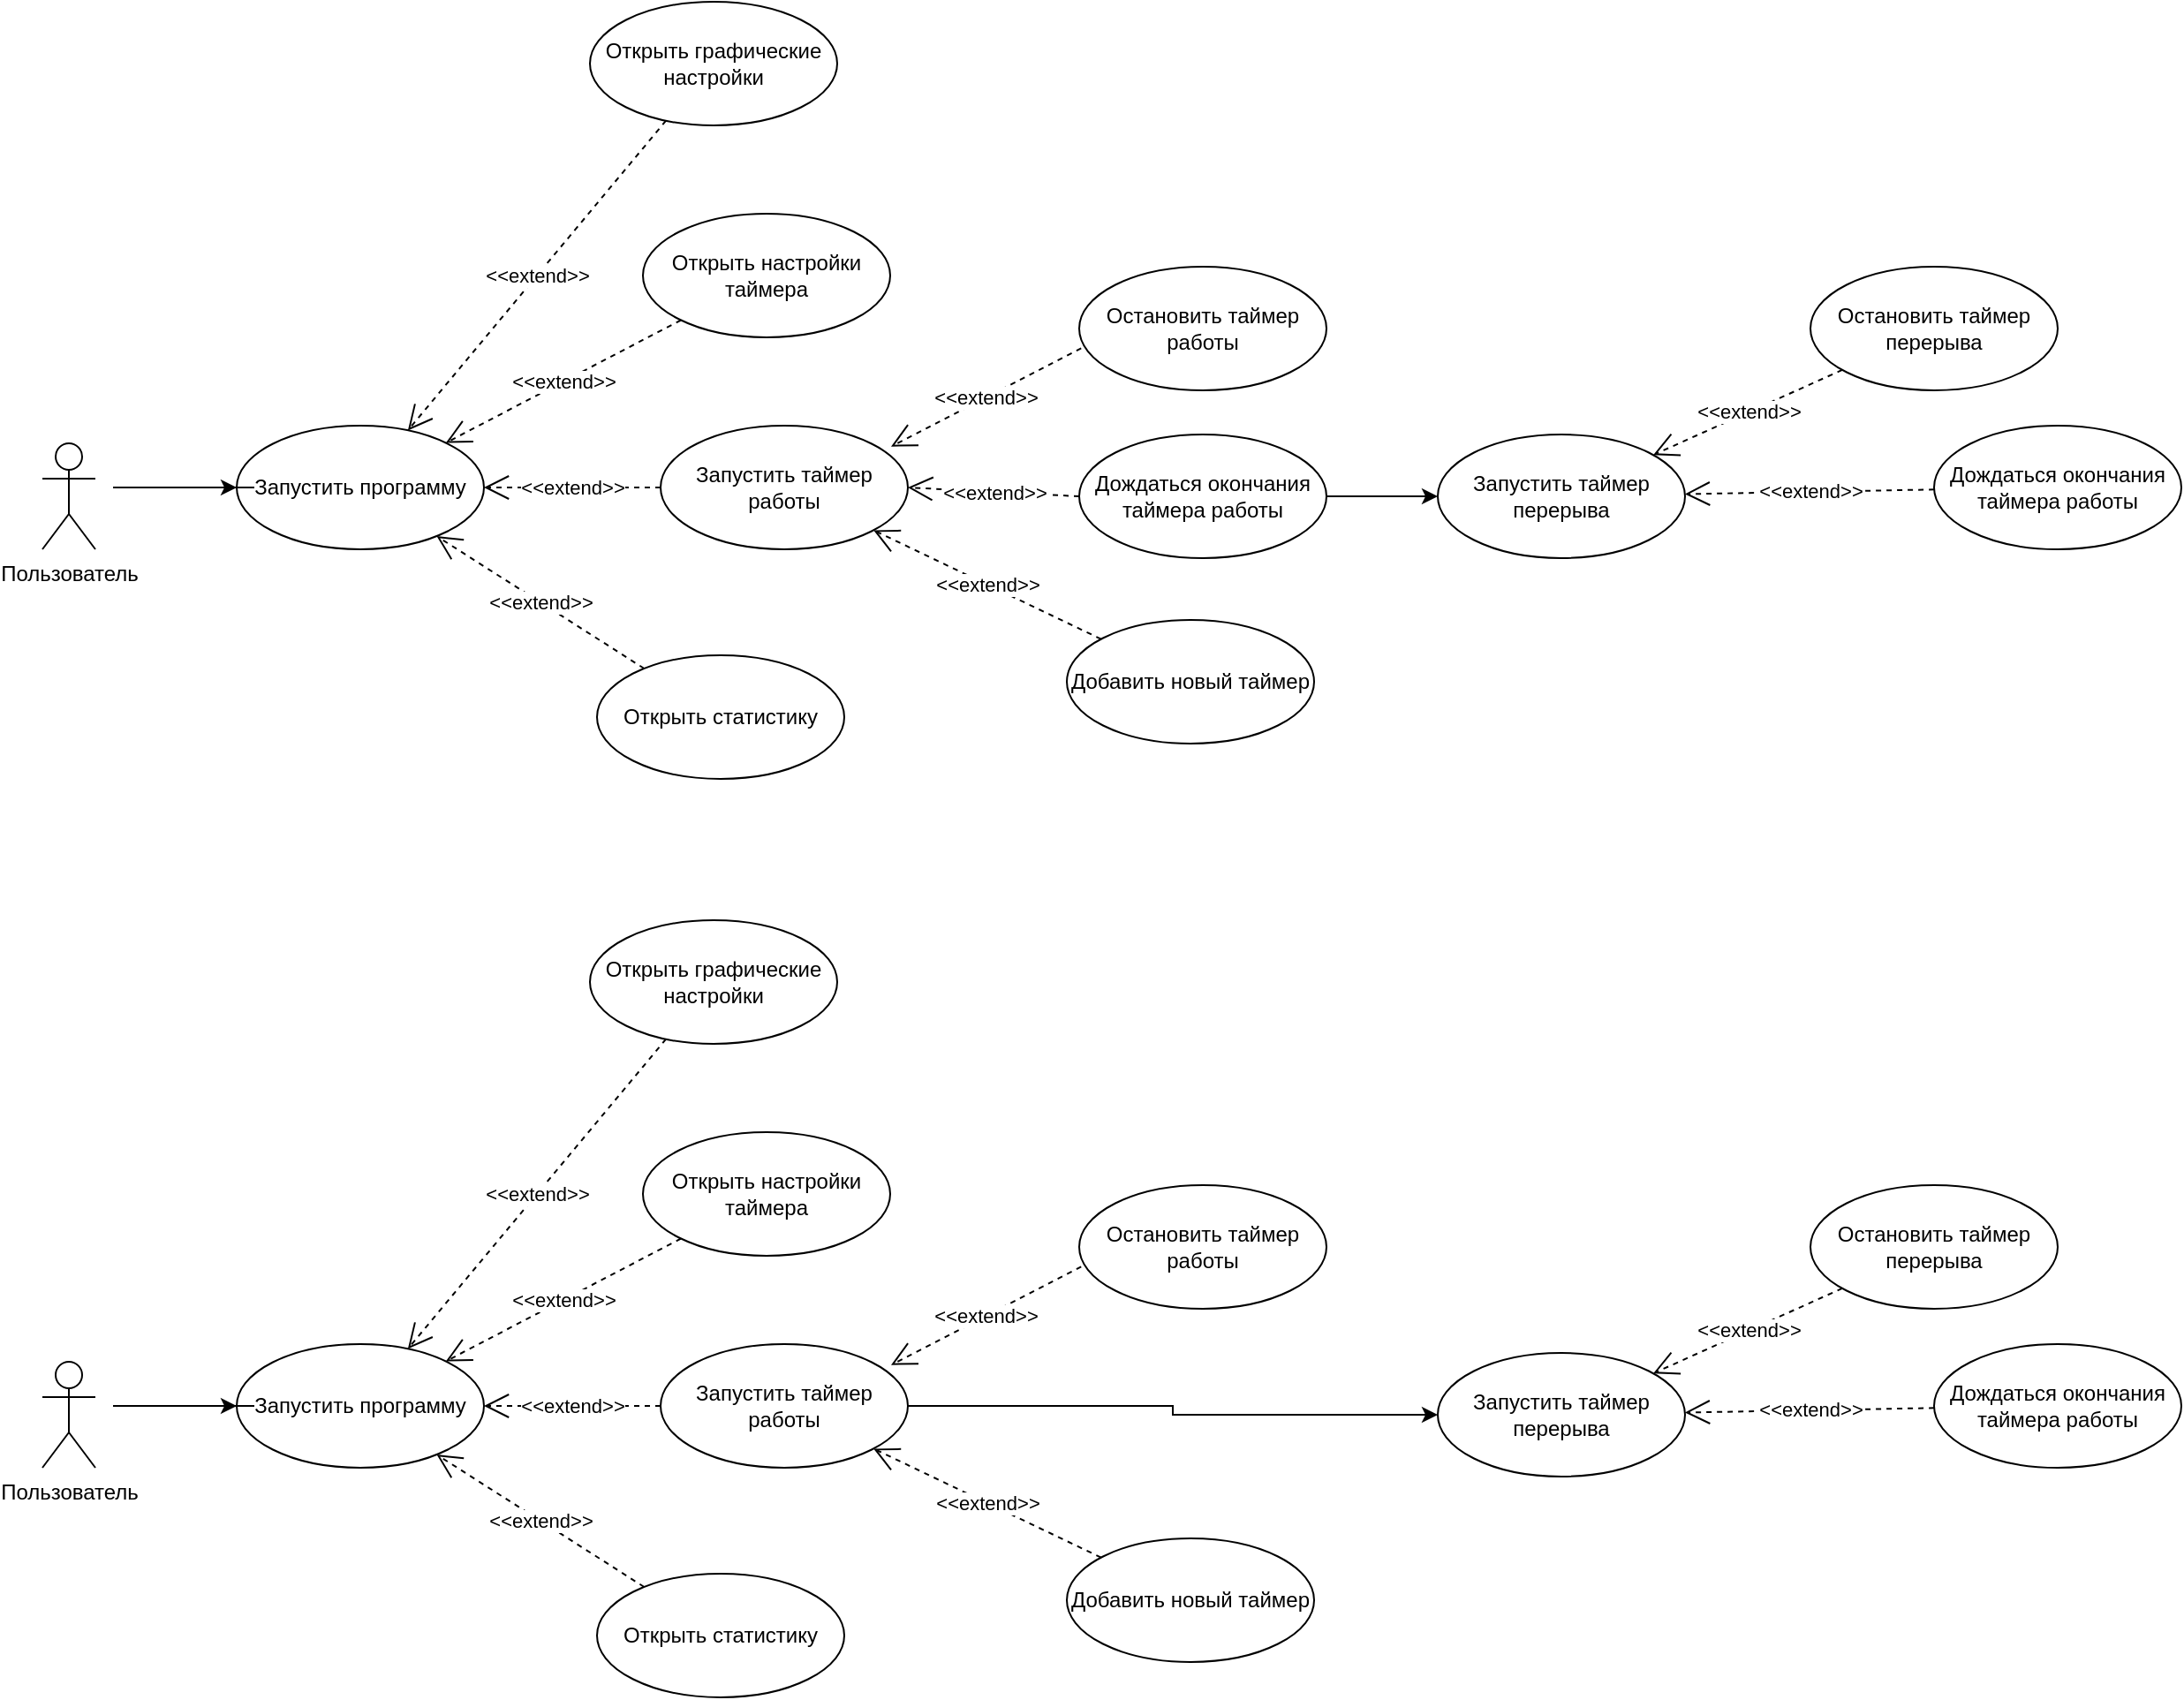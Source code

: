 <mxfile version="24.4.8" type="device">
  <diagram name="Страница — 1" id="LDDiV4sWsg-1LrhXazHE">
    <mxGraphModel dx="1395" dy="712" grid="1" gridSize="10" guides="1" tooltips="1" connect="1" arrows="1" fold="1" page="1" pageScale="1" pageWidth="827" pageHeight="1169" math="0" shadow="0">
      <root>
        <mxCell id="0" />
        <mxCell id="1" parent="0" />
        <mxCell id="_H8PyPT_IZnhRKHFAVXN-1" value="Пользователь" style="shape=umlActor;verticalLabelPosition=bottom;verticalAlign=top;html=1;" parent="1" vertex="1">
          <mxGeometry x="100" y="360" width="30" height="60" as="geometry" />
        </mxCell>
        <mxCell id="_H8PyPT_IZnhRKHFAVXN-2" value="Запустить программу" style="ellipse;whiteSpace=wrap;html=1;" parent="1" vertex="1">
          <mxGeometry x="210" y="350" width="140" height="70" as="geometry" />
        </mxCell>
        <mxCell id="0V17vzB8R0esJhWpNjQI-12" style="edgeStyle=orthogonalEdgeStyle;rounded=0;orthogonalLoop=1;jettySize=auto;html=1;entryX=0;entryY=0.5;entryDx=0;entryDy=0;" edge="1" parent="1" source="_H8PyPT_IZnhRKHFAVXN-3" target="_H8PyPT_IZnhRKHFAVXN-2">
          <mxGeometry relative="1" as="geometry" />
        </mxCell>
        <mxCell id="_H8PyPT_IZnhRKHFAVXN-3" value="" style="line;strokeWidth=1;fillColor=none;align=left;verticalAlign=middle;spacingTop=-1;spacingLeft=3;spacingRight=3;rotatable=0;labelPosition=right;points=[];portConstraint=eastwest;strokeColor=inherit;" parent="1" vertex="1">
          <mxGeometry x="140" y="381" width="60" height="8" as="geometry" />
        </mxCell>
        <mxCell id="0V17vzB8R0esJhWpNjQI-2" value="Запустить таймер&lt;div&gt;работы&lt;/div&gt;" style="ellipse;whiteSpace=wrap;html=1;" vertex="1" parent="1">
          <mxGeometry x="450" y="350" width="140" height="70" as="geometry" />
        </mxCell>
        <mxCell id="0V17vzB8R0esJhWpNjQI-4" value="Остановить таймер&lt;div&gt;работы&lt;/div&gt;" style="ellipse;whiteSpace=wrap;html=1;" vertex="1" parent="1">
          <mxGeometry x="687" y="260" width="140" height="70" as="geometry" />
        </mxCell>
        <mxCell id="0V17vzB8R0esJhWpNjQI-22" value="" style="edgeStyle=orthogonalEdgeStyle;rounded=0;orthogonalLoop=1;jettySize=auto;html=1;" edge="1" parent="1" source="0V17vzB8R0esJhWpNjQI-5" target="0V17vzB8R0esJhWpNjQI-21">
          <mxGeometry relative="1" as="geometry" />
        </mxCell>
        <mxCell id="0V17vzB8R0esJhWpNjQI-5" value="Дождаться окончания таймера работы" style="ellipse;whiteSpace=wrap;html=1;" vertex="1" parent="1">
          <mxGeometry x="687" y="355" width="140" height="70" as="geometry" />
        </mxCell>
        <mxCell id="0V17vzB8R0esJhWpNjQI-7" value="&amp;lt;&amp;lt;extend&amp;gt;&amp;gt;" style="endArrow=open;endSize=12;dashed=1;html=1;rounded=0;exitX=0.008;exitY=0.66;exitDx=0;exitDy=0;exitPerimeter=0;entryX=0.932;entryY=0.169;entryDx=0;entryDy=0;entryPerimeter=0;" edge="1" parent="1" source="0V17vzB8R0esJhWpNjQI-4" target="0V17vzB8R0esJhWpNjQI-2">
          <mxGeometry width="160" relative="1" as="geometry">
            <mxPoint x="630" y="300" as="sourcePoint" />
            <mxPoint x="790" y="300" as="targetPoint" />
          </mxGeometry>
        </mxCell>
        <mxCell id="0V17vzB8R0esJhWpNjQI-8" value="&amp;lt;&amp;lt;extend&amp;gt;&amp;gt;" style="endArrow=open;endSize=12;dashed=1;html=1;rounded=0;exitX=0;exitY=0.5;exitDx=0;exitDy=0;entryX=1;entryY=0.5;entryDx=0;entryDy=0;" edge="1" parent="1" source="0V17vzB8R0esJhWpNjQI-5" target="0V17vzB8R0esJhWpNjQI-2">
          <mxGeometry width="160" relative="1" as="geometry">
            <mxPoint x="698" y="316" as="sourcePoint" />
            <mxPoint x="650" y="377" as="targetPoint" />
          </mxGeometry>
        </mxCell>
        <mxCell id="0V17vzB8R0esJhWpNjQI-14" value="Открыть настройки таймера" style="ellipse;whiteSpace=wrap;html=1;" vertex="1" parent="1">
          <mxGeometry x="440" y="230" width="140" height="70" as="geometry" />
        </mxCell>
        <mxCell id="0V17vzB8R0esJhWpNjQI-15" value="Открыть статистику" style="ellipse;whiteSpace=wrap;html=1;" vertex="1" parent="1">
          <mxGeometry x="414" y="480" width="140" height="70" as="geometry" />
        </mxCell>
        <mxCell id="0V17vzB8R0esJhWpNjQI-16" value="&amp;lt;&amp;lt;extend&amp;gt;&amp;gt;" style="endArrow=open;endSize=12;dashed=1;html=1;rounded=0;" edge="1" parent="1" source="0V17vzB8R0esJhWpNjQI-15" target="_H8PyPT_IZnhRKHFAVXN-2">
          <mxGeometry width="160" relative="1" as="geometry">
            <mxPoint x="420" y="510" as="sourcePoint" />
            <mxPoint x="580" y="510" as="targetPoint" />
          </mxGeometry>
        </mxCell>
        <mxCell id="0V17vzB8R0esJhWpNjQI-17" value="&amp;lt;&amp;lt;extend&amp;gt;&amp;gt;" style="endArrow=open;endSize=12;dashed=1;html=1;rounded=0;" edge="1" parent="1" source="0V17vzB8R0esJhWpNjQI-2" target="_H8PyPT_IZnhRKHFAVXN-2">
          <mxGeometry width="160" relative="1" as="geometry">
            <mxPoint x="448" y="455" as="sourcePoint" />
            <mxPoint x="330" y="381" as="targetPoint" />
          </mxGeometry>
        </mxCell>
        <mxCell id="0V17vzB8R0esJhWpNjQI-18" value="&amp;lt;&amp;lt;extend&amp;gt;&amp;gt;" style="endArrow=open;endSize=12;dashed=1;html=1;rounded=0;" edge="1" parent="1" source="0V17vzB8R0esJhWpNjQI-14" target="_H8PyPT_IZnhRKHFAVXN-2">
          <mxGeometry width="160" relative="1" as="geometry">
            <mxPoint x="438" y="334" as="sourcePoint" />
            <mxPoint x="320" y="260" as="targetPoint" />
          </mxGeometry>
        </mxCell>
        <mxCell id="0V17vzB8R0esJhWpNjQI-19" value="Добавить новый таймер" style="ellipse;whiteSpace=wrap;html=1;" vertex="1" parent="1">
          <mxGeometry x="680" y="460" width="140" height="70" as="geometry" />
        </mxCell>
        <mxCell id="0V17vzB8R0esJhWpNjQI-20" value="&amp;lt;&amp;lt;extend&amp;gt;&amp;gt;" style="endArrow=open;endSize=12;dashed=1;html=1;rounded=0;" edge="1" parent="1" source="0V17vzB8R0esJhWpNjQI-19" target="0V17vzB8R0esJhWpNjQI-2">
          <mxGeometry width="160" relative="1" as="geometry">
            <mxPoint x="677" y="465" as="sourcePoint" />
            <mxPoint x="580" y="460" as="targetPoint" />
          </mxGeometry>
        </mxCell>
        <mxCell id="0V17vzB8R0esJhWpNjQI-21" value="Запустить таймер перерыва" style="ellipse;whiteSpace=wrap;html=1;" vertex="1" parent="1">
          <mxGeometry x="890" y="355" width="140" height="70" as="geometry" />
        </mxCell>
        <mxCell id="0V17vzB8R0esJhWpNjQI-23" value="Остановить таймер&lt;div&gt;перерыва&lt;/div&gt;" style="ellipse;whiteSpace=wrap;html=1;" vertex="1" parent="1">
          <mxGeometry x="1101" y="260" width="140" height="70" as="geometry" />
        </mxCell>
        <mxCell id="0V17vzB8R0esJhWpNjQI-24" value="&amp;lt;&amp;lt;extend&amp;gt;&amp;gt;" style="endArrow=open;endSize=12;dashed=1;html=1;rounded=0;" edge="1" parent="1" source="0V17vzB8R0esJhWpNjQI-23" target="0V17vzB8R0esJhWpNjQI-21">
          <mxGeometry width="160" relative="1" as="geometry">
            <mxPoint x="1138" y="316" as="sourcePoint" />
            <mxPoint x="1030" y="372" as="targetPoint" />
          </mxGeometry>
        </mxCell>
        <mxCell id="0V17vzB8R0esJhWpNjQI-25" value="Открыть графические настройки" style="ellipse;whiteSpace=wrap;html=1;" vertex="1" parent="1">
          <mxGeometry x="410" y="110" width="140" height="70" as="geometry" />
        </mxCell>
        <mxCell id="0V17vzB8R0esJhWpNjQI-27" value="&amp;lt;&amp;lt;extend&amp;gt;&amp;gt;" style="endArrow=open;endSize=12;dashed=1;html=1;rounded=0;" edge="1" parent="1" source="0V17vzB8R0esJhWpNjQI-25" target="_H8PyPT_IZnhRKHFAVXN-2">
          <mxGeometry width="160" relative="1" as="geometry">
            <mxPoint x="445" y="302" as="sourcePoint" />
            <mxPoint x="335" y="368" as="targetPoint" />
          </mxGeometry>
        </mxCell>
        <mxCell id="0V17vzB8R0esJhWpNjQI-29" value="Дождаться окончания таймера работы" style="ellipse;whiteSpace=wrap;html=1;" vertex="1" parent="1">
          <mxGeometry x="1171" y="350" width="140" height="70" as="geometry" />
        </mxCell>
        <mxCell id="0V17vzB8R0esJhWpNjQI-31" value="&amp;lt;&amp;lt;extend&amp;gt;&amp;gt;" style="endArrow=open;endSize=12;dashed=1;html=1;rounded=0;" edge="1" parent="1" source="0V17vzB8R0esJhWpNjQI-29" target="0V17vzB8R0esJhWpNjQI-21">
          <mxGeometry width="160" relative="1" as="geometry">
            <mxPoint x="1129" y="328" as="sourcePoint" />
            <mxPoint x="1022" y="377" as="targetPoint" />
          </mxGeometry>
        </mxCell>
        <mxCell id="0V17vzB8R0esJhWpNjQI-32" value="Пользователь" style="shape=umlActor;verticalLabelPosition=bottom;verticalAlign=top;html=1;" vertex="1" parent="1">
          <mxGeometry x="100" y="880" width="30" height="60" as="geometry" />
        </mxCell>
        <mxCell id="0V17vzB8R0esJhWpNjQI-33" value="Запустить программу" style="ellipse;whiteSpace=wrap;html=1;" vertex="1" parent="1">
          <mxGeometry x="210" y="870" width="140" height="70" as="geometry" />
        </mxCell>
        <mxCell id="0V17vzB8R0esJhWpNjQI-34" style="edgeStyle=orthogonalEdgeStyle;rounded=0;orthogonalLoop=1;jettySize=auto;html=1;entryX=0;entryY=0.5;entryDx=0;entryDy=0;" edge="1" parent="1" source="0V17vzB8R0esJhWpNjQI-35" target="0V17vzB8R0esJhWpNjQI-33">
          <mxGeometry relative="1" as="geometry" />
        </mxCell>
        <mxCell id="0V17vzB8R0esJhWpNjQI-35" value="" style="line;strokeWidth=1;fillColor=none;align=left;verticalAlign=middle;spacingTop=-1;spacingLeft=3;spacingRight=3;rotatable=0;labelPosition=right;points=[];portConstraint=eastwest;strokeColor=inherit;" vertex="1" parent="1">
          <mxGeometry x="140" y="901" width="60" height="8" as="geometry" />
        </mxCell>
        <mxCell id="0V17vzB8R0esJhWpNjQI-36" value="Запустить таймер&lt;div&gt;работы&lt;/div&gt;" style="ellipse;whiteSpace=wrap;html=1;" vertex="1" parent="1">
          <mxGeometry x="450" y="870" width="140" height="70" as="geometry" />
        </mxCell>
        <mxCell id="0V17vzB8R0esJhWpNjQI-37" value="Остановить таймер&lt;div&gt;работы&lt;/div&gt;" style="ellipse;whiteSpace=wrap;html=1;" vertex="1" parent="1">
          <mxGeometry x="687" y="780" width="140" height="70" as="geometry" />
        </mxCell>
        <mxCell id="0V17vzB8R0esJhWpNjQI-38" value="" style="edgeStyle=orthogonalEdgeStyle;rounded=0;orthogonalLoop=1;jettySize=auto;html=1;exitX=1;exitY=0.5;exitDx=0;exitDy=0;" edge="1" parent="1" source="0V17vzB8R0esJhWpNjQI-36" target="0V17vzB8R0esJhWpNjQI-49">
          <mxGeometry relative="1" as="geometry">
            <mxPoint x="827" y="910" as="sourcePoint" />
          </mxGeometry>
        </mxCell>
        <mxCell id="0V17vzB8R0esJhWpNjQI-40" value="&amp;lt;&amp;lt;extend&amp;gt;&amp;gt;" style="endArrow=open;endSize=12;dashed=1;html=1;rounded=0;exitX=0.008;exitY=0.66;exitDx=0;exitDy=0;exitPerimeter=0;entryX=0.932;entryY=0.169;entryDx=0;entryDy=0;entryPerimeter=0;" edge="1" parent="1" source="0V17vzB8R0esJhWpNjQI-37" target="0V17vzB8R0esJhWpNjQI-36">
          <mxGeometry width="160" relative="1" as="geometry">
            <mxPoint x="630" y="820" as="sourcePoint" />
            <mxPoint x="790" y="820" as="targetPoint" />
          </mxGeometry>
        </mxCell>
        <mxCell id="0V17vzB8R0esJhWpNjQI-42" value="Открыть настройки таймера" style="ellipse;whiteSpace=wrap;html=1;" vertex="1" parent="1">
          <mxGeometry x="440" y="750" width="140" height="70" as="geometry" />
        </mxCell>
        <mxCell id="0V17vzB8R0esJhWpNjQI-43" value="Открыть статистику" style="ellipse;whiteSpace=wrap;html=1;" vertex="1" parent="1">
          <mxGeometry x="414" y="1000" width="140" height="70" as="geometry" />
        </mxCell>
        <mxCell id="0V17vzB8R0esJhWpNjQI-44" value="&amp;lt;&amp;lt;extend&amp;gt;&amp;gt;" style="endArrow=open;endSize=12;dashed=1;html=1;rounded=0;" edge="1" parent="1" source="0V17vzB8R0esJhWpNjQI-43" target="0V17vzB8R0esJhWpNjQI-33">
          <mxGeometry width="160" relative="1" as="geometry">
            <mxPoint x="420" y="1030" as="sourcePoint" />
            <mxPoint x="580" y="1030" as="targetPoint" />
          </mxGeometry>
        </mxCell>
        <mxCell id="0V17vzB8R0esJhWpNjQI-45" value="&amp;lt;&amp;lt;extend&amp;gt;&amp;gt;" style="endArrow=open;endSize=12;dashed=1;html=1;rounded=0;" edge="1" parent="1" source="0V17vzB8R0esJhWpNjQI-36" target="0V17vzB8R0esJhWpNjQI-33">
          <mxGeometry width="160" relative="1" as="geometry">
            <mxPoint x="448" y="975" as="sourcePoint" />
            <mxPoint x="330" y="901" as="targetPoint" />
          </mxGeometry>
        </mxCell>
        <mxCell id="0V17vzB8R0esJhWpNjQI-46" value="&amp;lt;&amp;lt;extend&amp;gt;&amp;gt;" style="endArrow=open;endSize=12;dashed=1;html=1;rounded=0;" edge="1" parent="1" source="0V17vzB8R0esJhWpNjQI-42" target="0V17vzB8R0esJhWpNjQI-33">
          <mxGeometry width="160" relative="1" as="geometry">
            <mxPoint x="438" y="854" as="sourcePoint" />
            <mxPoint x="320" y="780" as="targetPoint" />
          </mxGeometry>
        </mxCell>
        <mxCell id="0V17vzB8R0esJhWpNjQI-47" value="Добавить новый таймер" style="ellipse;whiteSpace=wrap;html=1;" vertex="1" parent="1">
          <mxGeometry x="680" y="980" width="140" height="70" as="geometry" />
        </mxCell>
        <mxCell id="0V17vzB8R0esJhWpNjQI-48" value="&amp;lt;&amp;lt;extend&amp;gt;&amp;gt;" style="endArrow=open;endSize=12;dashed=1;html=1;rounded=0;" edge="1" parent="1" source="0V17vzB8R0esJhWpNjQI-47" target="0V17vzB8R0esJhWpNjQI-36">
          <mxGeometry width="160" relative="1" as="geometry">
            <mxPoint x="677" y="985" as="sourcePoint" />
            <mxPoint x="580" y="980" as="targetPoint" />
          </mxGeometry>
        </mxCell>
        <mxCell id="0V17vzB8R0esJhWpNjQI-49" value="Запустить таймер перерыва" style="ellipse;whiteSpace=wrap;html=1;" vertex="1" parent="1">
          <mxGeometry x="890" y="875" width="140" height="70" as="geometry" />
        </mxCell>
        <mxCell id="0V17vzB8R0esJhWpNjQI-50" value="Остановить таймер&lt;div&gt;перерыва&lt;/div&gt;" style="ellipse;whiteSpace=wrap;html=1;" vertex="1" parent="1">
          <mxGeometry x="1101" y="780" width="140" height="70" as="geometry" />
        </mxCell>
        <mxCell id="0V17vzB8R0esJhWpNjQI-51" value="&amp;lt;&amp;lt;extend&amp;gt;&amp;gt;" style="endArrow=open;endSize=12;dashed=1;html=1;rounded=0;" edge="1" parent="1" source="0V17vzB8R0esJhWpNjQI-50" target="0V17vzB8R0esJhWpNjQI-49">
          <mxGeometry width="160" relative="1" as="geometry">
            <mxPoint x="1138" y="836" as="sourcePoint" />
            <mxPoint x="1030" y="892" as="targetPoint" />
          </mxGeometry>
        </mxCell>
        <mxCell id="0V17vzB8R0esJhWpNjQI-52" value="Открыть графические настройки" style="ellipse;whiteSpace=wrap;html=1;" vertex="1" parent="1">
          <mxGeometry x="410" y="630" width="140" height="70" as="geometry" />
        </mxCell>
        <mxCell id="0V17vzB8R0esJhWpNjQI-53" value="&amp;lt;&amp;lt;extend&amp;gt;&amp;gt;" style="endArrow=open;endSize=12;dashed=1;html=1;rounded=0;" edge="1" parent="1" source="0V17vzB8R0esJhWpNjQI-52" target="0V17vzB8R0esJhWpNjQI-33">
          <mxGeometry width="160" relative="1" as="geometry">
            <mxPoint x="445" y="822" as="sourcePoint" />
            <mxPoint x="335" y="888" as="targetPoint" />
          </mxGeometry>
        </mxCell>
        <mxCell id="0V17vzB8R0esJhWpNjQI-54" value="Дождаться окончания таймера работы" style="ellipse;whiteSpace=wrap;html=1;" vertex="1" parent="1">
          <mxGeometry x="1171" y="870" width="140" height="70" as="geometry" />
        </mxCell>
        <mxCell id="0V17vzB8R0esJhWpNjQI-55" value="&amp;lt;&amp;lt;extend&amp;gt;&amp;gt;" style="endArrow=open;endSize=12;dashed=1;html=1;rounded=0;" edge="1" parent="1" source="0V17vzB8R0esJhWpNjQI-54" target="0V17vzB8R0esJhWpNjQI-49">
          <mxGeometry width="160" relative="1" as="geometry">
            <mxPoint x="1129" y="848" as="sourcePoint" />
            <mxPoint x="1022" y="897" as="targetPoint" />
          </mxGeometry>
        </mxCell>
      </root>
    </mxGraphModel>
  </diagram>
</mxfile>
